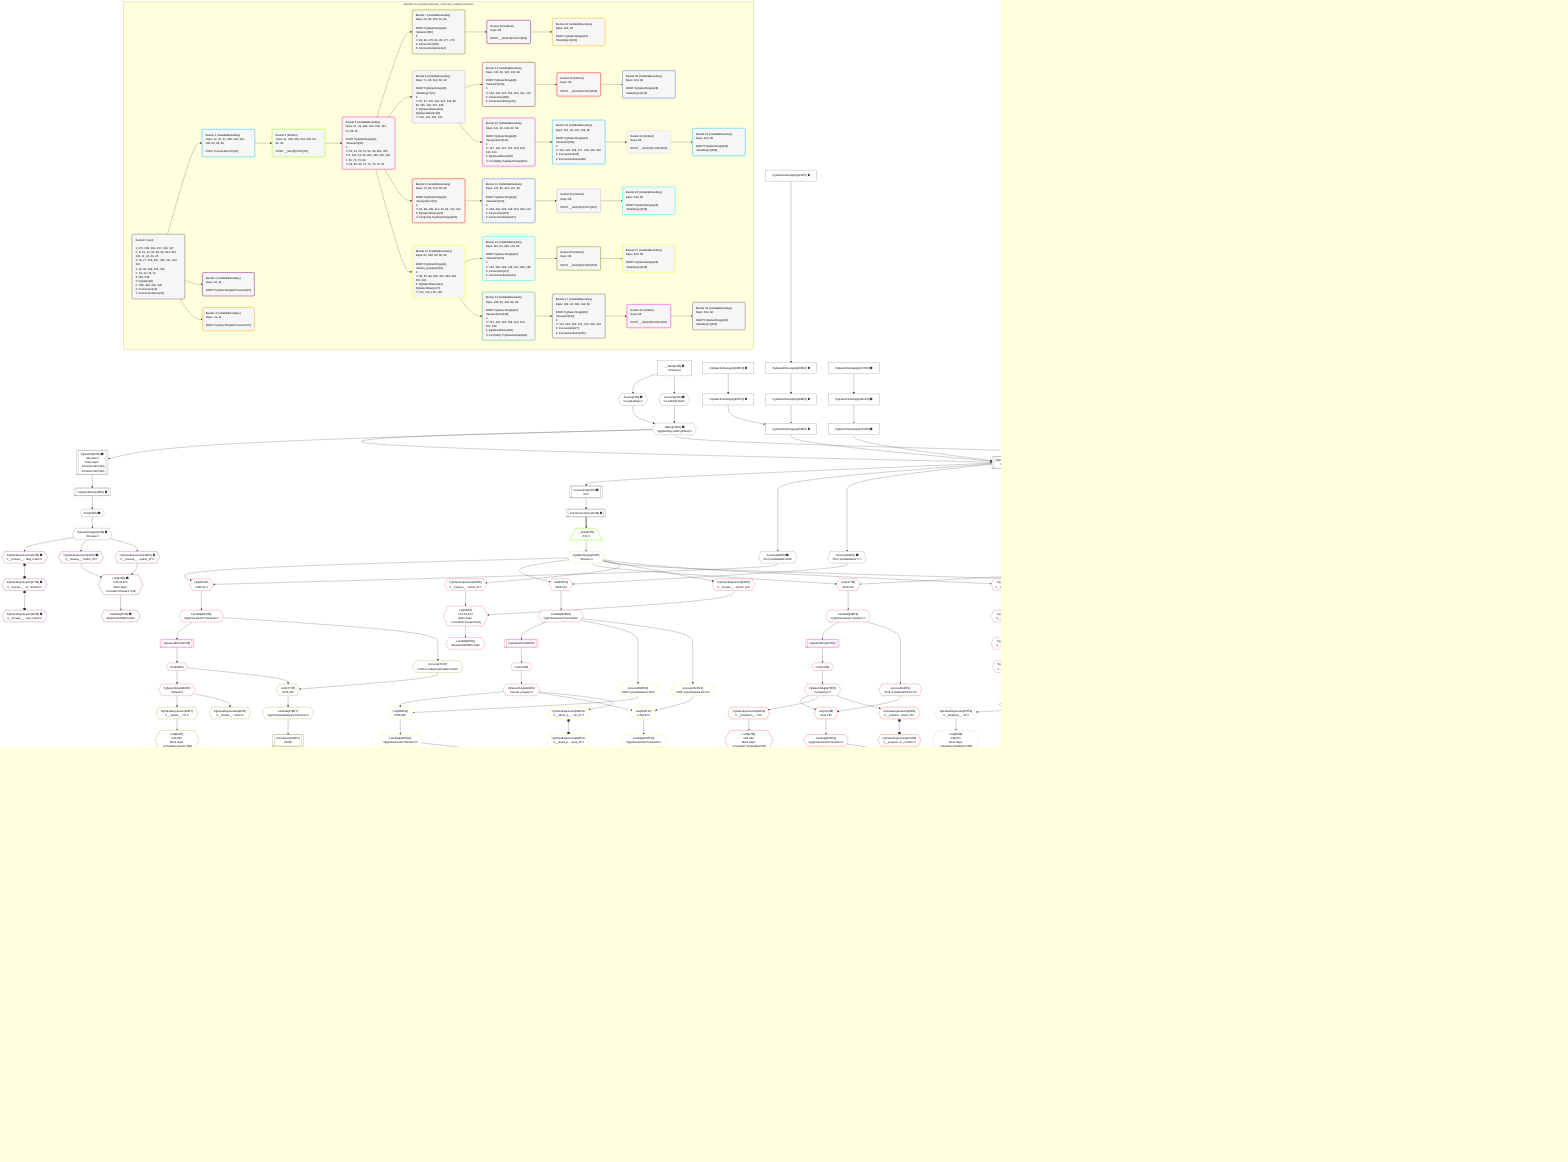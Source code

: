 %%{init: {'themeVariables': { 'fontSize': '12px'}}}%%
graph TD
    classDef path fill:#eee,stroke:#000,color:#000
    classDef plan fill:#fff,stroke-width:1px,color:#000
    classDef itemplan fill:#fff,stroke-width:2px,color:#000
    classDef unbatchedplan fill:#dff,stroke-width:1px,color:#000
    classDef sideeffectplan fill:#fcc,stroke-width:2px,color:#000
    classDef bucket fill:#f6f6f6,color:#000,stroke-width:2px,text-align:left

    subgraph "Buckets for queries/v4/smart_comment_relations.houses"
    Bucket0("Bucket 0 (root)<br /><br />1: 275, 283, 291, 307, 319, 327<br />ᐳ: 9, 10, 41, 82, 86, 90, 343, 344, 345, 11, 22, 23, 25<br />2: 16, 27, 279, 287, 295, 311, 323, 331<br />3: 19, 30, 299, 315, 335<br />ᐳ: 18, 20, 29, 31<br />4: 303, 339<br />5: PgSelect[8]<br />ᐳ: 280, 304, 316, 340<br />6: Connection[12]<br />7: ConnectionItems[32]"):::bucket
    Bucket1("Bucket 1 (nullableBoundary)<br />Deps: 12, 32, 41, 280, 304, 316, 340, 82, 86, 90<br /><br />ROOT Connectionᐸ8ᐳ[12]"):::bucket
    Bucket2("Bucket 2 (nullableBoundary)<br />Deps: 20, 41<br /><br />ROOT PgSelectSingleᐸhousesᐳ[20]"):::bucket
    Bucket3("Bucket 3 (nullableBoundary)<br />Deps: 31, 41<br /><br />ROOT PgSelectSingleᐸhousesᐳ[31]"):::bucket
    Bucket5("Bucket 5 (listItem)<br />Deps: 41, 280, 304, 316, 340, 82, 86, 90<br /><br />ROOT __Item{5}ᐸ32ᐳ[50]"):::bucket
    Bucket6("Bucket 6 (nullableBoundary)<br />Deps: 51, 41, 280, 304, 316, 340, 82, 86, 90<br /><br />ROOT PgSelectSingle{5}ᐸhousesᐳ[51]<br />1: <br />ᐳ: 52, 53, 56, 57, 58, 59, 281, 305, 317, 341, 54, 55, 282, 306, 318, 342<br />2: 65, 70, 75, 80<br />ᐳ: 64, 66, 69, 71, 74, 76, 79, 81"):::bucket
    Bucket7("Bucket 7 (nullableBoundary)<br />Deps: 66, 82, 282, 64, 86<br /><br />ROOT PgSelectSingle{6}ᐸstreetsᐳ[66]<br />1: <br />ᐳ: 83, 96, 276, 84, 85, 277, 278<br />2: Connection[105]<br />3: ConnectionItems[142]"):::bucket
    Bucket8("Bucket 8 (nullableBoundary)<br />Deps: 71, 86, 342, 82, 90<br /><br />ROOT PgSelectSingle{6}ᐸbuildingsᐳ[71]<br />1: <br />ᐳ: 87, 97, 107, 116, 324, 336, 88, 89, 325, 326, 337, 338<br />2: PgSelectRows[134], PgSelectRows[140]<br />ᐳ: 133, 135, 139, 141"):::bucket
    Bucket9("Bucket 9 (nullableBoundary)<br />Deps: 76, 90, 318, 82, 86<br /><br />ROOT PgSelectSingle{6}ᐸpropertiesᐳ[76]<br />1: <br />ᐳ: 91, 98, 108, 312, 92, 93, 313, 314<br />2: PgSelectRows[122]<br />ᐳ: First[121], PgSelectSingle[123]"):::bucket
    Bucket10("Bucket 10 (nullableBoundary)<br />Deps: 81, 306, 82, 90, 86<br /><br />ROOT PgSelectSingle{6}ᐸstreet_propertyᐳ[81]<br />1: <br />ᐳ: 94, 95, 99, 288, 300, 289, 290, 301, 302<br />2: PgSelectRows[114], PgSelectRows[127]<br />ᐳ: 113, 115, 126, 128"):::bucket
    Bucket11("Bucket 11 (nullableBoundary)<br />Deps: 115, 82, 290, 113, 86<br /><br />ROOT PgSelectSingle{10}ᐸstreetsᐳ[115]<br />1: <br />ᐳ: 145, 160, 284, 146, 147, 285, 286<br />2: Connection[172]<br />3: ConnectionItems[204]"):::bucket
    Bucket12("Bucket 12 (nullableBoundary)<br />Deps: 123, 82, 314, 121, 86<br /><br />ROOT PgSelectSingle{9}ᐸstreetsᐳ[123]<br />1: <br />ᐳ: 148, 161, 308, 149, 150, 309, 310<br />2: Connection[178]<br />3: ConnectionItems[207]"):::bucket
    Bucket13("Bucket 13 (nullableBoundary)<br />Deps: 128, 90, 302, 82, 86<br /><br />ROOT PgSelectSingle{10}ᐸpropertiesᐳ[128]<br />1: <br />ᐳ: 151, 162, 180, 296, 152, 153, 297, 298<br />2: PgSelectRows[193]<br />ᐳ: First[192], PgSelectSingle[194]"):::bucket
    Bucket14("Bucket 14 (nullableBoundary)<br />Deps: 135, 82, 326, 133, 86<br /><br />ROOT PgSelectSingle{8}ᐸstreetsᐳ[135]<br />1: <br />ᐳ: 154, 163, 320, 155, 156, 321, 322<br />2: Connection[185]<br />3: ConnectionItems[210]"):::bucket
    Bucket15("Bucket 15 (nullableBoundary)<br />Deps: 141, 90, 338, 82, 86<br /><br />ROOT PgSelectSingle{8}ᐸpropertiesᐳ[141]<br />1: <br />ᐳ: 157, 164, 187, 332, 158, 159, 333, 334<br />2: PgSelectRows[200]<br />ᐳ: First[199], PgSelectSingle[201]"):::bucket
    Bucket17("Bucket 17 (nullableBoundary)<br />Deps: 194, 82, 298, 192, 86<br /><br />ROOT PgSelectSingle{13}ᐸstreetsᐳ[194]<br />1: <br />ᐳ: 213, 219, 292, 214, 215, 293, 294<br />2: Connection[227]<br />3: ConnectionItems[245]"):::bucket
    Bucket18("Bucket 18 (nullableBoundary)<br />Deps: 201, 82, 334, 199, 86<br /><br />ROOT PgSelectSingle{15}ᐸstreetsᐳ[201]<br />1: <br />ᐳ: 216, 220, 328, 217, 218, 329, 330<br />2: Connection[233]<br />3: ConnectionItems[248]"):::bucket
    Bucket19("Bucket 19 (listItem)<br />Deps: 86<br /><br />ROOT __Item{19}ᐸ142ᐳ[202]"):::bucket
    Bucket20("Bucket 20 (nullableBoundary)<br />Deps: 203, 86<br /><br />ROOT PgSelectSingle{19}ᐸbuildingsᐳ[203]"):::bucket
    Bucket24("Bucket 24 (listItem)<br />Deps: 86<br /><br />ROOT __Item{24}ᐸ204ᐳ[235]"):::bucket
    Bucket25("Bucket 25 (listItem)<br />Deps: 86<br /><br />ROOT __Item{25}ᐸ207ᐳ[237]"):::bucket
    Bucket26("Bucket 26 (listItem)<br />Deps: 86<br /><br />ROOT __Item{26}ᐸ210ᐳ[239]"):::bucket
    Bucket27("Bucket 27 (nullableBoundary)<br />Deps: 236, 86<br /><br />ROOT PgSelectSingle{24}ᐸbuildingsᐳ[236]"):::bucket
    Bucket28("Bucket 28 (nullableBoundary)<br />Deps: 238, 86<br /><br />ROOT PgSelectSingle{25}ᐸbuildingsᐳ[238]"):::bucket
    Bucket29("Bucket 29 (nullableBoundary)<br />Deps: 240, 86<br /><br />ROOT PgSelectSingle{26}ᐸbuildingsᐳ[240]"):::bucket
    Bucket32("Bucket 32 (listItem)<br />Deps: 86<br /><br />ROOT __Item{32}ᐸ245ᐳ[251]"):::bucket
    Bucket33("Bucket 33 (listItem)<br />Deps: 86<br /><br />ROOT __Item{33}ᐸ248ᐳ[253]"):::bucket
    Bucket34("Bucket 34 (nullableBoundary)<br />Deps: 252, 86<br /><br />ROOT PgSelectSingle{32}ᐸbuildingsᐳ[252]"):::bucket
    Bucket35("Bucket 35 (nullableBoundary)<br />Deps: 254, 86<br /><br />ROOT PgSelectSingle{33}ᐸbuildingsᐳ[254]"):::bucket
    end
    Bucket0 --> Bucket1 & Bucket2 & Bucket3
    Bucket1 --> Bucket5
    Bucket5 --> Bucket6
    Bucket6 --> Bucket7 & Bucket8 & Bucket9 & Bucket10
    Bucket7 --> Bucket19
    Bucket8 --> Bucket14 & Bucket15
    Bucket9 --> Bucket12
    Bucket10 --> Bucket11 & Bucket13
    Bucket11 --> Bucket24
    Bucket12 --> Bucket25
    Bucket13 --> Bucket17
    Bucket14 --> Bucket26
    Bucket15 --> Bucket18
    Bucket17 --> Bucket32
    Bucket18 --> Bucket33
    Bucket19 --> Bucket20
    Bucket24 --> Bucket27
    Bucket25 --> Bucket28
    Bucket26 --> Bucket29
    Bucket32 --> Bucket34
    Bucket33 --> Bucket35

    %% plan dependencies
    PgSelect8[["PgSelect[8∈0] ➊<br />ᐸhousesᐳ"]]:::plan
    Object11{{"Object[11∈0] ➊<br />ᐸ{pgSettings,withPgClient}ᐳ"}}:::plan
    PgSelectInlineApply279["PgSelectInlineApply[279∈0] ➊"]:::plan
    PgSelectInlineApply303["PgSelectInlineApply[303∈0] ➊"]:::plan
    PgSelectInlineApply315["PgSelectInlineApply[315∈0] ➊"]:::plan
    PgSelectInlineApply339["PgSelectInlineApply[339∈0] ➊"]:::plan
    Object11 & PgSelectInlineApply279 & PgSelectInlineApply303 & PgSelectInlineApply315 & PgSelectInlineApply339 --> PgSelect8
    PgSelect16[["PgSelect[16∈0] ➊<br />ᐸhousesᐳ<br />More deps:<br />- Constantᐸ2ᐳ[343]<br />- Constantᐸ3ᐳ[344]"]]:::plan
    Object11 --> PgSelect16
    PgSelect27[["PgSelect[27∈0] ➊<br />ᐸhousesᐳ"]]:::plan
    Access23{{"Access[23∈0] ➊<br />ᐸ22.1ᐳ"}}:::plan
    Access25{{"Access[25∈0] ➊<br />ᐸ22.2ᐳ"}}:::plan
    Access23 -->|rejectNull| PgSelect27
    Access25 -->|rejectNull| PgSelect27
    Object11 --> PgSelect27
    Access9{{"Access[9∈0] ➊<br />ᐸ2.pgSettingsᐳ"}}:::plan
    Access10{{"Access[10∈0] ➊<br />ᐸ2.withPgClientᐳ"}}:::plan
    Access9 & Access10 --> Object11
    PgSelectInlineApply287["PgSelectInlineApply[287∈0] ➊"]:::plan
    PgSelectInlineApply299["PgSelectInlineApply[299∈0] ➊"]:::plan
    PgSelectInlineApply287 & PgSelectInlineApply299 --> PgSelectInlineApply303
    PgSelectInlineApply323["PgSelectInlineApply[323∈0] ➊"]:::plan
    PgSelectInlineApply335["PgSelectInlineApply[335∈0] ➊"]:::plan
    PgSelectInlineApply323 & PgSelectInlineApply335 --> PgSelectInlineApply339
    __Value2["__Value[2∈0] ➊<br />ᐸcontextᐳ"]:::plan
    __Value2 --> Access9
    __Value2 --> Access10
    Connection12[["Connection[12∈0] ➊<br />ᐸ8ᐳ"]]:::plan
    PgSelect8 --> Connection12
    First18{{"First[18∈0] ➊"}}:::plan
    PgSelectRows19[["PgSelectRows[19∈0] ➊"]]:::plan
    PgSelectRows19 --> First18
    PgSelect16 --> PgSelectRows19
    PgSelectSingle20{{"PgSelectSingle[20∈0] ➊<br />ᐸhousesᐳ"}}:::plan
    First18 --> PgSelectSingle20
    Lambda22{{"Lambda[22∈0] ➊<br />ᐸspecifier_House_base64JSONᐳ<br />More deps:<br />- Constantᐸ'WyJob3VzZXMiLDIsM10='ᐳ[345]"}}:::plan
    Lambda22 --> Access23
    Lambda22 --> Access25
    First29{{"First[29∈0] ➊"}}:::plan
    PgSelectRows30[["PgSelectRows[30∈0] ➊"]]:::plan
    PgSelectRows30 --> First29
    PgSelect27 --> PgSelectRows30
    PgSelectSingle31{{"PgSelectSingle[31∈0] ➊<br />ᐸhousesᐳ"}}:::plan
    First29 --> PgSelectSingle31
    ConnectionItems32[["ConnectionItems[32∈0] ➊"]]:::plan
    Connection12 --> ConnectionItems32
    PgSelectInlineApply275["PgSelectInlineApply[275∈0] ➊"]:::plan
    PgSelectInlineApply275 --> PgSelectInlineApply279
    Access280{{"Access[280∈0] ➊<br />ᐸ8.m.joinDetailsFor60ᐳ"}}:::plan
    PgSelect8 --> Access280
    PgSelectInlineApply283["PgSelectInlineApply[283∈0] ➊"]:::plan
    PgSelectInlineApply283 --> PgSelectInlineApply287
    PgSelectInlineApply295["PgSelectInlineApply[295∈0] ➊"]:::plan
    PgSelectInlineApply291["PgSelectInlineApply[291∈0] ➊"]:::plan
    PgSelectInlineApply291 --> PgSelectInlineApply295
    PgSelectInlineApply295 --> PgSelectInlineApply299
    Access304{{"Access[304∈0] ➊<br />ᐸ8.m.joinDetailsFor77ᐳ"}}:::plan
    PgSelect8 --> Access304
    PgSelectInlineApply311["PgSelectInlineApply[311∈0] ➊"]:::plan
    PgSelectInlineApply307["PgSelectInlineApply[307∈0] ➊"]:::plan
    PgSelectInlineApply307 --> PgSelectInlineApply311
    PgSelectInlineApply311 --> PgSelectInlineApply315
    Access316{{"Access[316∈0] ➊<br />ᐸ8.m.joinDetailsFor72ᐳ"}}:::plan
    PgSelect8 --> Access316
    PgSelectInlineApply319["PgSelectInlineApply[319∈0] ➊"]:::plan
    PgSelectInlineApply319 --> PgSelectInlineApply323
    PgSelectInlineApply331["PgSelectInlineApply[331∈0] ➊"]:::plan
    PgSelectInlineApply327["PgSelectInlineApply[327∈0] ➊"]:::plan
    PgSelectInlineApply327 --> PgSelectInlineApply331
    PgSelectInlineApply331 --> PgSelectInlineApply335
    Access340{{"Access[340∈0] ➊<br />ᐸ8.m.joinDetailsFor67ᐳ"}}:::plan
    PgSelect8 --> Access340
    List44{{"List[44∈2] ➊<br />ᐸ41,42,43ᐳ<br />More deps:<br />- Constantᐸ'houses'ᐳ[41]"}}:::plan
    PgClassExpression42{{"PgClassExpression[42∈2] ➊<br />ᐸ__houses__.”street_id”ᐳ"}}:::plan
    PgClassExpression43{{"PgClassExpression[43∈2] ➊<br />ᐸ__houses__...operty_id”ᐳ"}}:::plan
    PgClassExpression42 & PgClassExpression43 --> List44
    PgClassExpression35{{"PgClassExpression[35∈2] ➊<br />ᐸ__houses__...ding_name”ᐳ"}}:::plan
    PgSelectSingle20 --> PgClassExpression35
    PgClassExpression37{{"PgClassExpression[37∈2] ➊<br />ᐸ__houses__...or_number”ᐳ"}}:::plan
    PgClassExpression35 o--o PgClassExpression37
    PgClassExpression39{{"PgClassExpression[39∈2] ➊<br />ᐸ__houses__...reet_name”ᐳ"}}:::plan
    PgClassExpression37 o--o PgClassExpression39
    PgSelectSingle20 --> PgClassExpression42
    PgSelectSingle20 --> PgClassExpression43
    Lambda45{{"Lambda[45∈2] ➊<br />ᐸbase64JSONEncodeᐳ"}}:::plan
    List44 --> Lambda45
    List48{{"List[48∈3] ➊<br />ᐸ41,46,47ᐳ<br />More deps:<br />- Constantᐸ'houses'ᐳ[41]"}}:::plan
    PgClassExpression46{{"PgClassExpression[46∈3] ➊<br />ᐸ__houses__.”street_id”ᐳ"}}:::plan
    PgClassExpression47{{"PgClassExpression[47∈3] ➊<br />ᐸ__houses__...operty_id”ᐳ"}}:::plan
    PgClassExpression46 & PgClassExpression47 --> List48
    PgClassExpression36{{"PgClassExpression[36∈3] ➊<br />ᐸ__houses__...ding_name”ᐳ"}}:::plan
    PgSelectSingle31 --> PgClassExpression36
    PgClassExpression38{{"PgClassExpression[38∈3] ➊<br />ᐸ__houses__...or_number”ᐳ"}}:::plan
    PgClassExpression36 o--o PgClassExpression38
    PgClassExpression40{{"PgClassExpression[40∈3] ➊<br />ᐸ__houses__...reet_name”ᐳ"}}:::plan
    PgClassExpression38 o--o PgClassExpression40
    PgSelectSingle31 --> PgClassExpression46
    PgSelectSingle31 --> PgClassExpression47
    Lambda49{{"Lambda[49∈3] ➊<br />ᐸbase64JSONEncodeᐳ"}}:::plan
    List48 --> Lambda49
    __Item50[/"__Item[50∈5]<br />ᐸ32ᐳ"\]:::itemplan
    ConnectionItems32 ==> __Item50
    PgSelectSingle51{{"PgSelectSingle[51∈5]<br />ᐸhousesᐳ"}}:::plan
    __Item50 --> PgSelectSingle51
    List54{{"List[54∈6]<br />ᐸ41,52,53ᐳ<br />More deps:<br />- Constantᐸ'houses'ᐳ[41]"}}:::plan
    PgClassExpression52{{"PgClassExpression[52∈6]<br />ᐸ__houses__.”street_id”ᐳ"}}:::plan
    PgClassExpression53{{"PgClassExpression[53∈6]<br />ᐸ__houses__...operty_id”ᐳ"}}:::plan
    PgClassExpression52 & PgClassExpression53 --> List54
    List281{{"List[281∈6]<br />ᐸ280,51ᐳ"}}:::plan
    Access280 & PgSelectSingle51 --> List281
    List305{{"List[305∈6]<br />ᐸ304,51ᐳ"}}:::plan
    Access304 & PgSelectSingle51 --> List305
    List317{{"List[317∈6]<br />ᐸ316,51ᐳ"}}:::plan
    Access316 & PgSelectSingle51 --> List317
    List341{{"List[341∈6]<br />ᐸ340,51ᐳ"}}:::plan
    Access340 & PgSelectSingle51 --> List341
    PgSelectSingle51 --> PgClassExpression52
    PgSelectSingle51 --> PgClassExpression53
    Lambda55{{"Lambda[55∈6]<br />ᐸbase64JSONEncodeᐳ"}}:::plan
    List54 --> Lambda55
    PgClassExpression56{{"PgClassExpression[56∈6]<br />ᐸ__houses__...ding_name”ᐳ"}}:::plan
    PgSelectSingle51 --> PgClassExpression56
    PgClassExpression57{{"PgClassExpression[57∈6]<br />ᐸ__houses__...or_number”ᐳ"}}:::plan
    PgClassExpression56 o--o PgClassExpression57
    PgClassExpression58{{"PgClassExpression[58∈6]<br />ᐸ__houses__...reet_name”ᐳ"}}:::plan
    PgClassExpression57 o--o PgClassExpression58
    PgClassExpression59{{"PgClassExpression[59∈6]<br />ᐸ__houses__...ilding_id”ᐳ"}}:::plan
    PgClassExpression58 o--o PgClassExpression59
    First64{{"First[64∈6]"}}:::plan
    PgSelectRows65[["PgSelectRows[65∈6]"]]:::plan
    PgSelectRows65 --> First64
    Lambda282{{"Lambda[282∈6]<br />ᐸpgInlineViaJoinTransformᐳ"}}:::plan
    Lambda282 --> PgSelectRows65
    PgSelectSingle66{{"PgSelectSingle[66∈6]<br />ᐸstreetsᐳ"}}:::plan
    First64 --> PgSelectSingle66
    First69{{"First[69∈6]"}}:::plan
    PgSelectRows70[["PgSelectRows[70∈6]"]]:::plan
    PgSelectRows70 --> First69
    Lambda342{{"Lambda[342∈6]<br />ᐸpgInlineViaJoinTransformᐳ"}}:::plan
    Lambda342 --> PgSelectRows70
    PgSelectSingle71{{"PgSelectSingle[71∈6]<br />ᐸbuildingsᐳ"}}:::plan
    First69 --> PgSelectSingle71
    First74{{"First[74∈6]"}}:::plan
    PgSelectRows75[["PgSelectRows[75∈6]"]]:::plan
    PgSelectRows75 --> First74
    Lambda318{{"Lambda[318∈6]<br />ᐸpgInlineViaJoinTransformᐳ"}}:::plan
    Lambda318 --> PgSelectRows75
    PgSelectSingle76{{"PgSelectSingle[76∈6]<br />ᐸpropertiesᐳ"}}:::plan
    First74 --> PgSelectSingle76
    First79{{"First[79∈6]"}}:::plan
    PgSelectRows80[["PgSelectRows[80∈6]"]]:::plan
    PgSelectRows80 --> First79
    Lambda306{{"Lambda[306∈6]<br />ᐸpgInlineViaJoinTransformᐳ"}}:::plan
    Lambda306 --> PgSelectRows80
    PgSelectSingle81{{"PgSelectSingle[81∈6]<br />ᐸstreet_propertyᐳ"}}:::plan
    First79 --> PgSelectSingle81
    List281 --> Lambda282
    List305 --> Lambda306
    List317 --> Lambda318
    List341 --> Lambda342
    List84{{"List[84∈7]<br />ᐸ82,83ᐳ<br />More deps:<br />- Constantᐸ'streets'ᐳ[82]"}}:::plan
    PgClassExpression83{{"PgClassExpression[83∈7]<br />ᐸ__streets__.”id”ᐳ"}}:::plan
    PgClassExpression83 --> List84
    List277{{"List[277∈7]<br />ᐸ276,64ᐳ"}}:::plan
    Access276{{"Access[276∈7]<br />ᐸ282.m.subqueryDetailsFor101ᐳ"}}:::plan
    Access276 & First64 --> List277
    PgSelectSingle66 --> PgClassExpression83
    Lambda85{{"Lambda[85∈7]<br />ᐸbase64JSONEncodeᐳ"}}:::plan
    List84 --> Lambda85
    PgClassExpression96{{"PgClassExpression[96∈7]<br />ᐸ__streets__.”name”ᐳ"}}:::plan
    PgSelectSingle66 --> PgClassExpression96
    Connection105[["Connection[105∈7]<br />ᐸ278ᐳ"]]:::plan
    Lambda278{{"Lambda[278∈7]<br />ᐸpgInlineViaSubqueryTransformᐳ"}}:::plan
    Lambda278 --> Connection105
    ConnectionItems142[["ConnectionItems[142∈7]"]]:::plan
    Connection105 --> ConnectionItems142
    Lambda282 --> Access276
    List277 --> Lambda278
    List88{{"List[88∈8]<br />ᐸ86,87ᐳ<br />More deps:<br />- Constantᐸ'buildings'ᐳ[86]"}}:::plan
    PgClassExpression87{{"PgClassExpression[87∈8]<br />ᐸ__buildings__.”id”ᐳ"}}:::plan
    PgClassExpression87 --> List88
    List325{{"List[325∈8]<br />ᐸ324,71ᐳ"}}:::plan
    Access324{{"Access[324∈8]<br />ᐸ342.m.joinDetailsFor129ᐳ"}}:::plan
    Access324 & PgSelectSingle71 --> List325
    List337{{"List[337∈8]<br />ᐸ336,71ᐳ"}}:::plan
    Access336{{"Access[336∈8]<br />ᐸ342.m.joinDetailsFor137ᐳ"}}:::plan
    Access336 & PgSelectSingle71 --> List337
    PgSelectSingle71 --> PgClassExpression87
    Lambda89{{"Lambda[89∈8]<br />ᐸbase64JSONEncodeᐳ"}}:::plan
    List88 --> Lambda89
    PgClassExpression97{{"PgClassExpression[97∈8]<br />ᐸ__buildings__.”name”ᐳ"}}:::plan
    PgSelectSingle71 --> PgClassExpression97
    PgClassExpression107{{"PgClassExpression[107∈8]<br />ᐸ__buildings__.”floors”ᐳ"}}:::plan
    PgClassExpression97 o--o PgClassExpression107
    PgClassExpression116{{"PgClassExpression[116∈8]<br />ᐸ__building...s_primary”ᐳ"}}:::plan
    PgClassExpression107 o--o PgClassExpression116
    First133{{"First[133∈8]"}}:::plan
    PgSelectRows134[["PgSelectRows[134∈8]"]]:::plan
    PgSelectRows134 --> First133
    Lambda326{{"Lambda[326∈8]<br />ᐸpgInlineViaJoinTransformᐳ"}}:::plan
    Lambda326 --> PgSelectRows134
    PgSelectSingle135{{"PgSelectSingle[135∈8]<br />ᐸstreetsᐳ"}}:::plan
    First133 --> PgSelectSingle135
    First139{{"First[139∈8]"}}:::plan
    PgSelectRows140[["PgSelectRows[140∈8]"]]:::plan
    PgSelectRows140 --> First139
    Lambda338{{"Lambda[338∈8]<br />ᐸpgInlineViaJoinTransformᐳ"}}:::plan
    Lambda338 --> PgSelectRows140
    PgSelectSingle141{{"PgSelectSingle[141∈8]<br />ᐸpropertiesᐳ"}}:::plan
    First139 --> PgSelectSingle141
    Lambda342 --> Access324
    List325 --> Lambda326
    Lambda342 --> Access336
    List337 --> Lambda338
    List92{{"List[92∈9]<br />ᐸ90,91ᐳ<br />More deps:<br />- Constantᐸ'properties'ᐳ[90]"}}:::plan
    PgClassExpression91{{"PgClassExpression[91∈9]<br />ᐸ__properties__.”id”ᐳ"}}:::plan
    PgClassExpression91 --> List92
    List313{{"List[313∈9]<br />ᐸ312,76ᐳ"}}:::plan
    Access312{{"Access[312∈9]<br />ᐸ318.m.joinDetailsFor117ᐳ"}}:::plan
    Access312 & PgSelectSingle76 --> List313
    PgSelectSingle76 --> PgClassExpression91
    Lambda93{{"Lambda[93∈9]<br />ᐸbase64JSONEncodeᐳ"}}:::plan
    List92 --> Lambda93
    PgClassExpression98{{"PgClassExpression[98∈9]<br />ᐸ__properti...street_id”ᐳ"}}:::plan
    PgSelectSingle76 --> PgClassExpression98
    PgClassExpression108{{"PgClassExpression[108∈9]<br />ᐸ__properti...or_number”ᐳ"}}:::plan
    PgClassExpression98 o--o PgClassExpression108
    First121{{"First[121∈9]"}}:::plan
    PgSelectRows122[["PgSelectRows[122∈9]"]]:::plan
    PgSelectRows122 --> First121
    Lambda314{{"Lambda[314∈9]<br />ᐸpgInlineViaJoinTransformᐳ"}}:::plan
    Lambda314 --> PgSelectRows122
    PgSelectSingle123{{"PgSelectSingle[123∈9]<br />ᐸstreetsᐳ"}}:::plan
    First121 --> PgSelectSingle123
    Lambda318 --> Access312
    List313 --> Lambda314
    List289{{"List[289∈10]<br />ᐸ288,81ᐳ"}}:::plan
    Access288{{"Access[288∈10]<br />ᐸ306.m.joinDetailsFor109ᐳ"}}:::plan
    Access288 & PgSelectSingle81 --> List289
    List301{{"List[301∈10]<br />ᐸ300,81ᐳ"}}:::plan
    Access300{{"Access[300∈10]<br />ᐸ306.m.joinDetailsFor124ᐳ"}}:::plan
    Access300 & PgSelectSingle81 --> List301
    PgClassExpression94{{"PgClassExpression[94∈10]<br />ᐸ__street_p..._.”str_id”ᐳ"}}:::plan
    PgSelectSingle81 --> PgClassExpression94
    PgClassExpression95{{"PgClassExpression[95∈10]<br />ᐸ__street_p....”prop_id”ᐳ"}}:::plan
    PgClassExpression94 o--o PgClassExpression95
    PgClassExpression99{{"PgClassExpression[99∈10]<br />ᐸ__street_p...ent_owner”ᐳ"}}:::plan
    PgClassExpression95 o--o PgClassExpression99
    First113{{"First[113∈10]"}}:::plan
    PgSelectRows114[["PgSelectRows[114∈10]"]]:::plan
    PgSelectRows114 --> First113
    Lambda290{{"Lambda[290∈10]<br />ᐸpgInlineViaJoinTransformᐳ"}}:::plan
    Lambda290 --> PgSelectRows114
    PgSelectSingle115{{"PgSelectSingle[115∈10]<br />ᐸstreetsᐳ"}}:::plan
    First113 --> PgSelectSingle115
    First126{{"First[126∈10]"}}:::plan
    PgSelectRows127[["PgSelectRows[127∈10]"]]:::plan
    PgSelectRows127 --> First126
    Lambda302{{"Lambda[302∈10]<br />ᐸpgInlineViaJoinTransformᐳ"}}:::plan
    Lambda302 --> PgSelectRows127
    PgSelectSingle128{{"PgSelectSingle[128∈10]<br />ᐸpropertiesᐳ"}}:::plan
    First126 --> PgSelectSingle128
    Lambda306 --> Access288
    List289 --> Lambda290
    Lambda306 --> Access300
    List301 --> Lambda302
    List146{{"List[146∈11]<br />ᐸ82,145ᐳ<br />More deps:<br />- Constantᐸ'streets'ᐳ[82]"}}:::plan
    PgClassExpression145{{"PgClassExpression[145∈11]<br />ᐸ__streets__.”id”ᐳ"}}:::plan
    PgClassExpression145 --> List146
    List285{{"List[285∈11]<br />ᐸ284,113ᐳ"}}:::plan
    Access284{{"Access[284∈11]<br />ᐸ290.m.subqueryDetailsFor168ᐳ"}}:::plan
    Access284 & First113 --> List285
    PgSelectSingle115 --> PgClassExpression145
    Lambda147{{"Lambda[147∈11]<br />ᐸbase64JSONEncodeᐳ"}}:::plan
    List146 --> Lambda147
    PgClassExpression160{{"PgClassExpression[160∈11]<br />ᐸ__streets__.”name”ᐳ"}}:::plan
    PgSelectSingle115 --> PgClassExpression160
    Connection172[["Connection[172∈11]<br />ᐸ286ᐳ"]]:::plan
    Lambda286{{"Lambda[286∈11]<br />ᐸpgInlineViaSubqueryTransformᐳ"}}:::plan
    Lambda286 --> Connection172
    ConnectionItems204[["ConnectionItems[204∈11]"]]:::plan
    Connection172 --> ConnectionItems204
    Lambda290 --> Access284
    List285 --> Lambda286
    List149{{"List[149∈12]<br />ᐸ82,148ᐳ<br />More deps:<br />- Constantᐸ'streets'ᐳ[82]"}}:::plan
    PgClassExpression148{{"PgClassExpression[148∈12]<br />ᐸ__streets__.”id”ᐳ"}}:::plan
    PgClassExpression148 --> List149
    List309{{"List[309∈12]<br />ᐸ308,121ᐳ"}}:::plan
    Access308{{"Access[308∈12]<br />ᐸ314.m.subqueryDetailsFor174ᐳ"}}:::plan
    Access308 & First121 --> List309
    PgSelectSingle123 --> PgClassExpression148
    Lambda150{{"Lambda[150∈12]<br />ᐸbase64JSONEncodeᐳ"}}:::plan
    List149 --> Lambda150
    PgClassExpression161{{"PgClassExpression[161∈12]<br />ᐸ__streets__.”name”ᐳ"}}:::plan
    PgSelectSingle123 --> PgClassExpression161
    Connection178[["Connection[178∈12]<br />ᐸ310ᐳ"]]:::plan
    Lambda310{{"Lambda[310∈12]<br />ᐸpgInlineViaSubqueryTransformᐳ"}}:::plan
    Lambda310 --> Connection178
    ConnectionItems207[["ConnectionItems[207∈12]"]]:::plan
    Connection178 --> ConnectionItems207
    Lambda314 --> Access308
    List309 --> Lambda310
    List152{{"List[152∈13]<br />ᐸ90,151ᐳ<br />More deps:<br />- Constantᐸ'properties'ᐳ[90]"}}:::plan
    PgClassExpression151{{"PgClassExpression[151∈13]<br />ᐸ__properties__.”id”ᐳ"}}:::plan
    PgClassExpression151 --> List152
    List297{{"List[297∈13]<br />ᐸ296,128ᐳ"}}:::plan
    Access296{{"Access[296∈13]<br />ᐸ302.m.joinDetailsFor188ᐳ"}}:::plan
    Access296 & PgSelectSingle128 --> List297
    PgSelectSingle128 --> PgClassExpression151
    Lambda153{{"Lambda[153∈13]<br />ᐸbase64JSONEncodeᐳ"}}:::plan
    List152 --> Lambda153
    PgClassExpression162{{"PgClassExpression[162∈13]<br />ᐸ__properti...street_id”ᐳ"}}:::plan
    PgSelectSingle128 --> PgClassExpression162
    PgClassExpression180{{"PgClassExpression[180∈13]<br />ᐸ__properti...or_number”ᐳ"}}:::plan
    PgClassExpression162 o--o PgClassExpression180
    First192{{"First[192∈13]"}}:::plan
    PgSelectRows193[["PgSelectRows[193∈13]"]]:::plan
    PgSelectRows193 --> First192
    Lambda298{{"Lambda[298∈13]<br />ᐸpgInlineViaJoinTransformᐳ"}}:::plan
    Lambda298 --> PgSelectRows193
    PgSelectSingle194{{"PgSelectSingle[194∈13]<br />ᐸstreetsᐳ"}}:::plan
    First192 --> PgSelectSingle194
    Lambda302 --> Access296
    List297 --> Lambda298
    List155{{"List[155∈14]<br />ᐸ82,154ᐳ<br />More deps:<br />- Constantᐸ'streets'ᐳ[82]"}}:::plan
    PgClassExpression154{{"PgClassExpression[154∈14]<br />ᐸ__streets__.”id”ᐳ"}}:::plan
    PgClassExpression154 --> List155
    List321{{"List[321∈14]<br />ᐸ320,133ᐳ"}}:::plan
    Access320{{"Access[320∈14]<br />ᐸ326.m.subqueryDetailsFor181ᐳ"}}:::plan
    Access320 & First133 --> List321
    PgSelectSingle135 --> PgClassExpression154
    Lambda156{{"Lambda[156∈14]<br />ᐸbase64JSONEncodeᐳ"}}:::plan
    List155 --> Lambda156
    PgClassExpression163{{"PgClassExpression[163∈14]<br />ᐸ__streets__.”name”ᐳ"}}:::plan
    PgSelectSingle135 --> PgClassExpression163
    Connection185[["Connection[185∈14]<br />ᐸ322ᐳ"]]:::plan
    Lambda322{{"Lambda[322∈14]<br />ᐸpgInlineViaSubqueryTransformᐳ"}}:::plan
    Lambda322 --> Connection185
    ConnectionItems210[["ConnectionItems[210∈14]"]]:::plan
    Connection185 --> ConnectionItems210
    Lambda326 --> Access320
    List321 --> Lambda322
    List158{{"List[158∈15]<br />ᐸ90,157ᐳ<br />More deps:<br />- Constantᐸ'properties'ᐳ[90]"}}:::plan
    PgClassExpression157{{"PgClassExpression[157∈15]<br />ᐸ__properties__.”id”ᐳ"}}:::plan
    PgClassExpression157 --> List158
    List333{{"List[333∈15]<br />ᐸ332,141ᐳ"}}:::plan
    Access332{{"Access[332∈15]<br />ᐸ338.m.joinDetailsFor195ᐳ"}}:::plan
    Access332 & PgSelectSingle141 --> List333
    PgSelectSingle141 --> PgClassExpression157
    Lambda159{{"Lambda[159∈15]<br />ᐸbase64JSONEncodeᐳ"}}:::plan
    List158 --> Lambda159
    PgClassExpression164{{"PgClassExpression[164∈15]<br />ᐸ__properti...street_id”ᐳ"}}:::plan
    PgSelectSingle141 --> PgClassExpression164
    PgClassExpression187{{"PgClassExpression[187∈15]<br />ᐸ__properti...or_number”ᐳ"}}:::plan
    PgClassExpression164 o--o PgClassExpression187
    First199{{"First[199∈15]"}}:::plan
    PgSelectRows200[["PgSelectRows[200∈15]"]]:::plan
    PgSelectRows200 --> First199
    Lambda334{{"Lambda[334∈15]<br />ᐸpgInlineViaJoinTransformᐳ"}}:::plan
    Lambda334 --> PgSelectRows200
    PgSelectSingle201{{"PgSelectSingle[201∈15]<br />ᐸstreetsᐳ"}}:::plan
    First199 --> PgSelectSingle201
    Lambda338 --> Access332
    List333 --> Lambda334
    List214{{"List[214∈17]<br />ᐸ82,213ᐳ<br />More deps:<br />- Constantᐸ'streets'ᐳ[82]"}}:::plan
    PgClassExpression213{{"PgClassExpression[213∈17]<br />ᐸ__streets__.”id”ᐳ"}}:::plan
    PgClassExpression213 --> List214
    List293{{"List[293∈17]<br />ᐸ292,192ᐳ"}}:::plan
    Access292{{"Access[292∈17]<br />ᐸ298.m.subqueryDetailsFor223ᐳ"}}:::plan
    Access292 & First192 --> List293
    PgSelectSingle194 --> PgClassExpression213
    Lambda215{{"Lambda[215∈17]<br />ᐸbase64JSONEncodeᐳ"}}:::plan
    List214 --> Lambda215
    PgClassExpression219{{"PgClassExpression[219∈17]<br />ᐸ__streets__.”name”ᐳ"}}:::plan
    PgSelectSingle194 --> PgClassExpression219
    Connection227[["Connection[227∈17]<br />ᐸ294ᐳ"]]:::plan
    Lambda294{{"Lambda[294∈17]<br />ᐸpgInlineViaSubqueryTransformᐳ"}}:::plan
    Lambda294 --> Connection227
    ConnectionItems245[["ConnectionItems[245∈17]"]]:::plan
    Connection227 --> ConnectionItems245
    Lambda298 --> Access292
    List293 --> Lambda294
    List217{{"List[217∈18]<br />ᐸ82,216ᐳ<br />More deps:<br />- Constantᐸ'streets'ᐳ[82]"}}:::plan
    PgClassExpression216{{"PgClassExpression[216∈18]<br />ᐸ__streets__.”id”ᐳ"}}:::plan
    PgClassExpression216 --> List217
    List329{{"List[329∈18]<br />ᐸ328,199ᐳ"}}:::plan
    Access328{{"Access[328∈18]<br />ᐸ334.m.subqueryDetailsFor229ᐳ"}}:::plan
    Access328 & First199 --> List329
    PgSelectSingle201 --> PgClassExpression216
    Lambda218{{"Lambda[218∈18]<br />ᐸbase64JSONEncodeᐳ"}}:::plan
    List217 --> Lambda218
    PgClassExpression220{{"PgClassExpression[220∈18]<br />ᐸ__streets__.”name”ᐳ"}}:::plan
    PgSelectSingle201 --> PgClassExpression220
    Connection233[["Connection[233∈18]<br />ᐸ330ᐳ"]]:::plan
    Lambda330{{"Lambda[330∈18]<br />ᐸpgInlineViaSubqueryTransformᐳ"}}:::plan
    Lambda330 --> Connection233
    ConnectionItems248[["ConnectionItems[248∈18]"]]:::plan
    Connection233 --> ConnectionItems248
    Lambda334 --> Access328
    List329 --> Lambda330
    __Item202[/"__Item[202∈19]<br />ᐸ142ᐳ"\]:::itemplan
    ConnectionItems142 ==> __Item202
    PgSelectSingle203{{"PgSelectSingle[203∈19]<br />ᐸbuildingsᐳ"}}:::plan
    __Item202 --> PgSelectSingle203
    List242{{"List[242∈20]<br />ᐸ86,241ᐳ<br />More deps:<br />- Constantᐸ'buildings'ᐳ[86]"}}:::plan
    PgClassExpression241{{"PgClassExpression[241∈20]<br />ᐸ__buildings__.”id”ᐳ"}}:::plan
    PgClassExpression241 --> List242
    PgSelectSingle203 --> PgClassExpression241
    Lambda243{{"Lambda[243∈20]<br />ᐸbase64JSONEncodeᐳ"}}:::plan
    List242 --> Lambda243
    PgClassExpression244{{"PgClassExpression[244∈20]<br />ᐸ__buildings__.”name”ᐳ"}}:::plan
    PgSelectSingle203 --> PgClassExpression244
    __Item235[/"__Item[235∈24]<br />ᐸ204ᐳ"\]:::itemplan
    ConnectionItems204 ==> __Item235
    PgSelectSingle236{{"PgSelectSingle[236∈24]<br />ᐸbuildingsᐳ"}}:::plan
    __Item235 --> PgSelectSingle236
    __Item237[/"__Item[237∈25]<br />ᐸ207ᐳ"\]:::itemplan
    ConnectionItems207 ==> __Item237
    PgSelectSingle238{{"PgSelectSingle[238∈25]<br />ᐸbuildingsᐳ"}}:::plan
    __Item237 --> PgSelectSingle238
    __Item239[/"__Item[239∈26]<br />ᐸ210ᐳ"\]:::itemplan
    ConnectionItems210 ==> __Item239
    PgSelectSingle240{{"PgSelectSingle[240∈26]<br />ᐸbuildingsᐳ"}}:::plan
    __Item239 --> PgSelectSingle240
    List256{{"List[256∈27]<br />ᐸ86,255ᐳ<br />More deps:<br />- Constantᐸ'buildings'ᐳ[86]"}}:::plan
    PgClassExpression255{{"PgClassExpression[255∈27]<br />ᐸ__buildings__.”id”ᐳ"}}:::plan
    PgClassExpression255 --> List256
    PgSelectSingle236 --> PgClassExpression255
    Lambda257{{"Lambda[257∈27]<br />ᐸbase64JSONEncodeᐳ"}}:::plan
    List256 --> Lambda257
    PgClassExpression264{{"PgClassExpression[264∈27]<br />ᐸ__buildings__.”name”ᐳ"}}:::plan
    PgSelectSingle236 --> PgClassExpression264
    List259{{"List[259∈28]<br />ᐸ86,258ᐳ<br />More deps:<br />- Constantᐸ'buildings'ᐳ[86]"}}:::plan
    PgClassExpression258{{"PgClassExpression[258∈28]<br />ᐸ__buildings__.”id”ᐳ"}}:::plan
    PgClassExpression258 --> List259
    PgSelectSingle238 --> PgClassExpression258
    Lambda260{{"Lambda[260∈28]<br />ᐸbase64JSONEncodeᐳ"}}:::plan
    List259 --> Lambda260
    PgClassExpression265{{"PgClassExpression[265∈28]<br />ᐸ__buildings__.”name”ᐳ"}}:::plan
    PgSelectSingle238 --> PgClassExpression265
    List262{{"List[262∈29]<br />ᐸ86,261ᐳ<br />More deps:<br />- Constantᐸ'buildings'ᐳ[86]"}}:::plan
    PgClassExpression261{{"PgClassExpression[261∈29]<br />ᐸ__buildings__.”id”ᐳ"}}:::plan
    PgClassExpression261 --> List262
    PgSelectSingle240 --> PgClassExpression261
    Lambda263{{"Lambda[263∈29]<br />ᐸbase64JSONEncodeᐳ"}}:::plan
    List262 --> Lambda263
    PgClassExpression266{{"PgClassExpression[266∈29]<br />ᐸ__buildings__.”name”ᐳ"}}:::plan
    PgSelectSingle240 --> PgClassExpression266
    __Item251[/"__Item[251∈32]<br />ᐸ245ᐳ"\]:::itemplan
    ConnectionItems245 ==> __Item251
    PgSelectSingle252{{"PgSelectSingle[252∈32]<br />ᐸbuildingsᐳ"}}:::plan
    __Item251 --> PgSelectSingle252
    __Item253[/"__Item[253∈33]<br />ᐸ248ᐳ"\]:::itemplan
    ConnectionItems248 ==> __Item253
    PgSelectSingle254{{"PgSelectSingle[254∈33]<br />ᐸbuildingsᐳ"}}:::plan
    __Item253 --> PgSelectSingle254
    List268{{"List[268∈34]<br />ᐸ86,267ᐳ<br />More deps:<br />- Constantᐸ'buildings'ᐳ[86]"}}:::plan
    PgClassExpression267{{"PgClassExpression[267∈34]<br />ᐸ__buildings__.”id”ᐳ"}}:::plan
    PgClassExpression267 --> List268
    PgSelectSingle252 --> PgClassExpression267
    Lambda269{{"Lambda[269∈34]<br />ᐸbase64JSONEncodeᐳ"}}:::plan
    List268 --> Lambda269
    PgClassExpression273{{"PgClassExpression[273∈34]<br />ᐸ__buildings__.”name”ᐳ"}}:::plan
    PgSelectSingle252 --> PgClassExpression273
    List271{{"List[271∈35]<br />ᐸ86,270ᐳ<br />More deps:<br />- Constantᐸ'buildings'ᐳ[86]"}}:::plan
    PgClassExpression270{{"PgClassExpression[270∈35]<br />ᐸ__buildings__.”id”ᐳ"}}:::plan
    PgClassExpression270 --> List271
    PgSelectSingle254 --> PgClassExpression270
    Lambda272{{"Lambda[272∈35]<br />ᐸbase64JSONEncodeᐳ"}}:::plan
    List271 --> Lambda272
    PgClassExpression274{{"PgClassExpression[274∈35]<br />ᐸ__buildings__.”name”ᐳ"}}:::plan
    PgSelectSingle254 --> PgClassExpression274

    %% define steps
    classDef bucket0 stroke:#696969
    class Bucket0,__Value2,PgSelect8,Access9,Access10,Object11,Connection12,PgSelect16,First18,PgSelectRows19,PgSelectSingle20,Lambda22,Access23,Access25,PgSelect27,First29,PgSelectRows30,PgSelectSingle31,ConnectionItems32,PgSelectInlineApply275,PgSelectInlineApply279,Access280,PgSelectInlineApply283,PgSelectInlineApply287,PgSelectInlineApply291,PgSelectInlineApply295,PgSelectInlineApply299,PgSelectInlineApply303,Access304,PgSelectInlineApply307,PgSelectInlineApply311,PgSelectInlineApply315,Access316,PgSelectInlineApply319,PgSelectInlineApply323,PgSelectInlineApply327,PgSelectInlineApply331,PgSelectInlineApply335,PgSelectInlineApply339,Access340 bucket0
    classDef bucket1 stroke:#00bfff
    class Bucket1 bucket1
    classDef bucket2 stroke:#7f007f
    class Bucket2,PgClassExpression35,PgClassExpression37,PgClassExpression39,PgClassExpression42,PgClassExpression43,List44,Lambda45 bucket2
    classDef bucket3 stroke:#ffa500
    class Bucket3,PgClassExpression36,PgClassExpression38,PgClassExpression40,PgClassExpression46,PgClassExpression47,List48,Lambda49 bucket3
    classDef bucket5 stroke:#7fff00
    class Bucket5,__Item50,PgSelectSingle51 bucket5
    classDef bucket6 stroke:#ff1493
    class Bucket6,PgClassExpression52,PgClassExpression53,List54,Lambda55,PgClassExpression56,PgClassExpression57,PgClassExpression58,PgClassExpression59,First64,PgSelectRows65,PgSelectSingle66,First69,PgSelectRows70,PgSelectSingle71,First74,PgSelectRows75,PgSelectSingle76,First79,PgSelectRows80,PgSelectSingle81,List281,Lambda282,List305,Lambda306,List317,Lambda318,List341,Lambda342 bucket6
    classDef bucket7 stroke:#808000
    class Bucket7,PgClassExpression83,List84,Lambda85,PgClassExpression96,Connection105,ConnectionItems142,Access276,List277,Lambda278 bucket7
    classDef bucket8 stroke:#dda0dd
    class Bucket8,PgClassExpression87,List88,Lambda89,PgClassExpression97,PgClassExpression107,PgClassExpression116,First133,PgSelectRows134,PgSelectSingle135,First139,PgSelectRows140,PgSelectSingle141,Access324,List325,Lambda326,Access336,List337,Lambda338 bucket8
    classDef bucket9 stroke:#ff0000
    class Bucket9,PgClassExpression91,List92,Lambda93,PgClassExpression98,PgClassExpression108,First121,PgSelectRows122,PgSelectSingle123,Access312,List313,Lambda314 bucket9
    classDef bucket10 stroke:#ffff00
    class Bucket10,PgClassExpression94,PgClassExpression95,PgClassExpression99,First113,PgSelectRows114,PgSelectSingle115,First126,PgSelectRows127,PgSelectSingle128,Access288,List289,Lambda290,Access300,List301,Lambda302 bucket10
    classDef bucket11 stroke:#00ffff
    class Bucket11,PgClassExpression145,List146,Lambda147,PgClassExpression160,Connection172,ConnectionItems204,Access284,List285,Lambda286 bucket11
    classDef bucket12 stroke:#4169e1
    class Bucket12,PgClassExpression148,List149,Lambda150,PgClassExpression161,Connection178,ConnectionItems207,Access308,List309,Lambda310 bucket12
    classDef bucket13 stroke:#3cb371
    class Bucket13,PgClassExpression151,List152,Lambda153,PgClassExpression162,PgClassExpression180,First192,PgSelectRows193,PgSelectSingle194,Access296,List297,Lambda298 bucket13
    classDef bucket14 stroke:#a52a2a
    class Bucket14,PgClassExpression154,List155,Lambda156,PgClassExpression163,Connection185,ConnectionItems210,Access320,List321,Lambda322 bucket14
    classDef bucket15 stroke:#ff00ff
    class Bucket15,PgClassExpression157,List158,Lambda159,PgClassExpression164,PgClassExpression187,First199,PgSelectRows200,PgSelectSingle201,Access332,List333,Lambda334 bucket15
    classDef bucket17 stroke:#696969
    class Bucket17,PgClassExpression213,List214,Lambda215,PgClassExpression219,Connection227,ConnectionItems245,Access292,List293,Lambda294 bucket17
    classDef bucket18 stroke:#00bfff
    class Bucket18,PgClassExpression216,List217,Lambda218,PgClassExpression220,Connection233,ConnectionItems248,Access328,List329,Lambda330 bucket18
    classDef bucket19 stroke:#7f007f
    class Bucket19,__Item202,PgSelectSingle203 bucket19
    classDef bucket20 stroke:#ffa500
    class Bucket20,PgClassExpression241,List242,Lambda243,PgClassExpression244 bucket20
    classDef bucket24 stroke:#808000
    class Bucket24,__Item235,PgSelectSingle236 bucket24
    classDef bucket25 stroke:#dda0dd
    class Bucket25,__Item237,PgSelectSingle238 bucket25
    classDef bucket26 stroke:#ff0000
    class Bucket26,__Item239,PgSelectSingle240 bucket26
    classDef bucket27 stroke:#ffff00
    class Bucket27,PgClassExpression255,List256,Lambda257,PgClassExpression264 bucket27
    classDef bucket28 stroke:#00ffff
    class Bucket28,PgClassExpression258,List259,Lambda260,PgClassExpression265 bucket28
    classDef bucket29 stroke:#4169e1
    class Bucket29,PgClassExpression261,List262,Lambda263,PgClassExpression266 bucket29
    classDef bucket32 stroke:#ff00ff
    class Bucket32,__Item251,PgSelectSingle252 bucket32
    classDef bucket33 stroke:#f5deb3
    class Bucket33,__Item253,PgSelectSingle254 bucket33
    classDef bucket34 stroke:#696969
    class Bucket34,PgClassExpression267,List268,Lambda269,PgClassExpression273 bucket34
    classDef bucket35 stroke:#00bfff
    class Bucket35,PgClassExpression270,List271,Lambda272,PgClassExpression274 bucket35